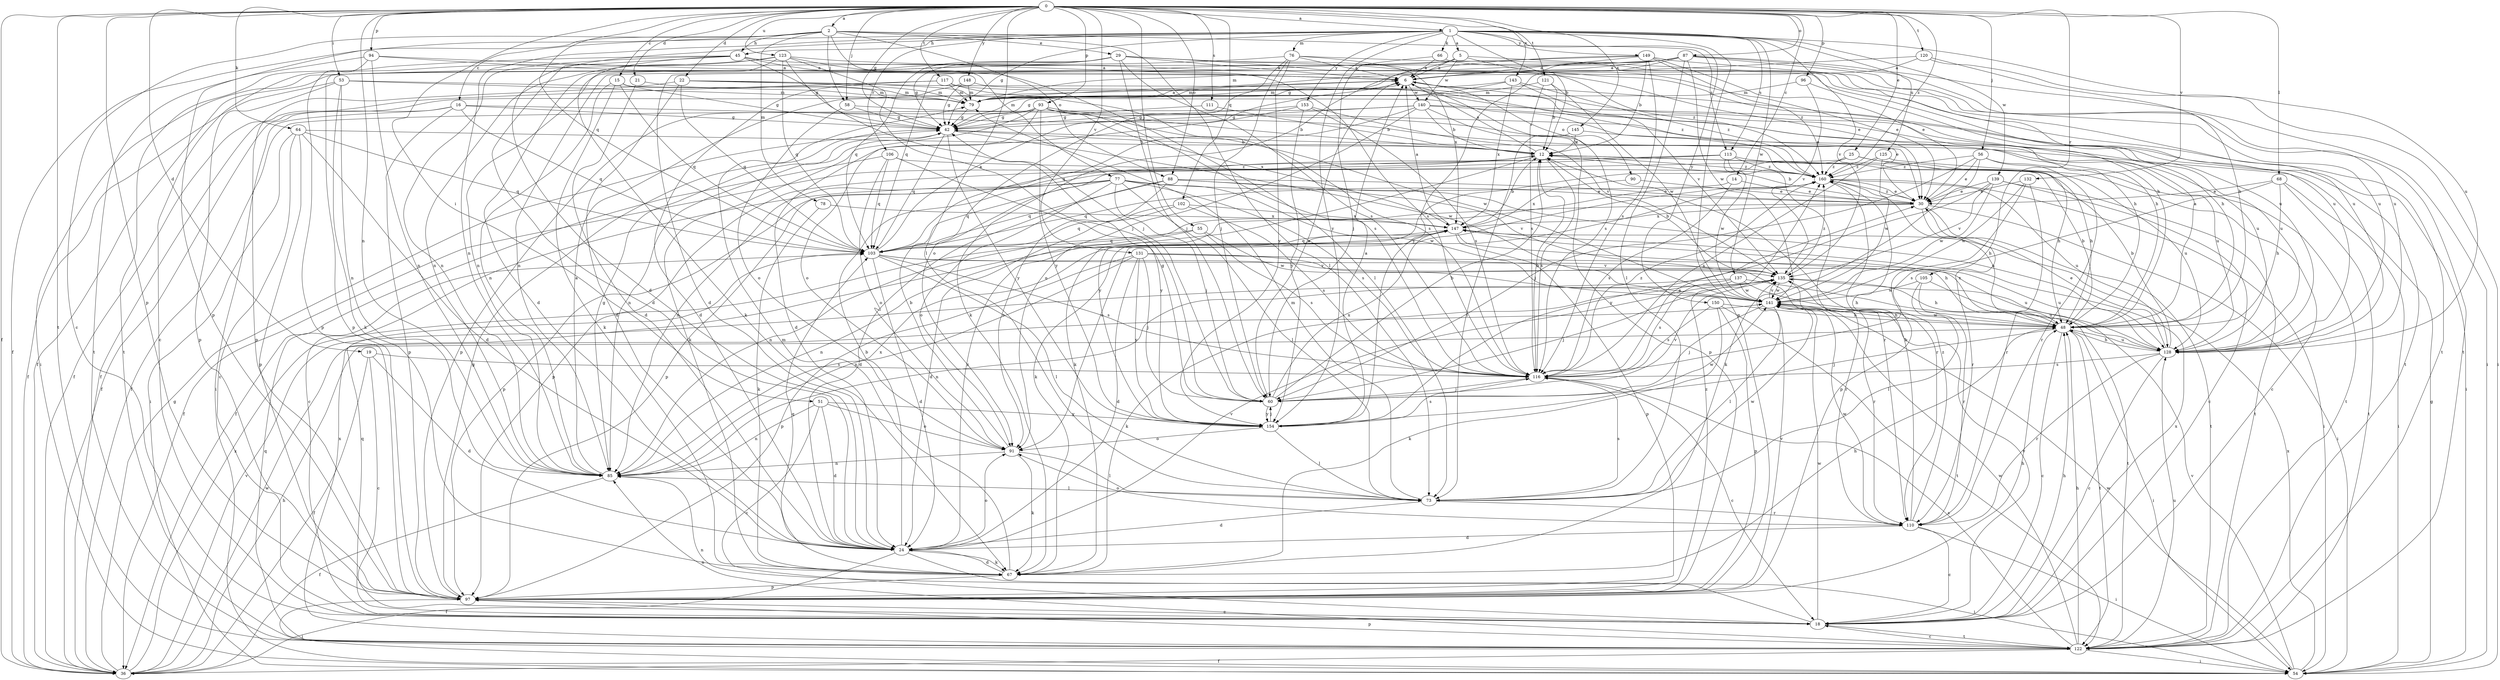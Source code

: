 strict digraph  {
0;
1;
2;
5;
6;
12;
14;
15;
16;
18;
19;
21;
22;
24;
25;
29;
30;
36;
42;
45;
48;
51;
53;
54;
55;
56;
58;
60;
64;
66;
67;
68;
73;
76;
77;
78;
79;
85;
87;
88;
90;
91;
93;
94;
96;
97;
102;
103;
105;
106;
110;
111;
113;
116;
117;
120;
121;
122;
123;
125;
128;
131;
132;
135;
137;
139;
140;
141;
143;
145;
147;
148;
149;
150;
153;
154;
160;
0 -> 1  [label=a];
0 -> 2  [label=a];
0 -> 14  [label=c];
0 -> 15  [label=c];
0 -> 19  [label=d];
0 -> 21  [label=d];
0 -> 22  [label=d];
0 -> 25  [label=e];
0 -> 36  [label=f];
0 -> 42  [label=g];
0 -> 51  [label=i];
0 -> 53  [label=i];
0 -> 55  [label=j];
0 -> 56  [label=j];
0 -> 58  [label=j];
0 -> 64  [label=k];
0 -> 68  [label=l];
0 -> 73  [label=l];
0 -> 85  [label=n];
0 -> 87  [label=o];
0 -> 88  [label=o];
0 -> 93  [label=p];
0 -> 94  [label=p];
0 -> 96  [label=p];
0 -> 97  [label=p];
0 -> 102  [label=q];
0 -> 103  [label=q];
0 -> 105  [label=r];
0 -> 111  [label=s];
0 -> 117  [label=t];
0 -> 120  [label=t];
0 -> 121  [label=t];
0 -> 122  [label=t];
0 -> 123  [label=u];
0 -> 131  [label=v];
0 -> 132  [label=v];
0 -> 143  [label=x];
0 -> 145  [label=x];
0 -> 148  [label=y];
0 -> 160  [label=z];
1 -> 5  [label=a];
1 -> 12  [label=b];
1 -> 24  [label=d];
1 -> 36  [label=f];
1 -> 42  [label=g];
1 -> 45  [label=h];
1 -> 66  [label=k];
1 -> 76  [label=m];
1 -> 85  [label=n];
1 -> 97  [label=p];
1 -> 106  [label=r];
1 -> 113  [label=s];
1 -> 125  [label=u];
1 -> 128  [label=u];
1 -> 135  [label=v];
1 -> 137  [label=w];
1 -> 139  [label=w];
1 -> 149  [label=y];
1 -> 150  [label=y];
1 -> 153  [label=y];
1 -> 154  [label=y];
2 -> 16  [label=c];
2 -> 18  [label=c];
2 -> 29  [label=e];
2 -> 45  [label=h];
2 -> 58  [label=j];
2 -> 73  [label=l];
2 -> 77  [label=m];
2 -> 78  [label=m];
2 -> 88  [label=o];
2 -> 97  [label=p];
2 -> 113  [label=s];
5 -> 6  [label=a];
5 -> 30  [label=e];
5 -> 67  [label=k];
5 -> 85  [label=n];
5 -> 128  [label=u];
5 -> 140  [label=w];
6 -> 79  [label=m];
6 -> 90  [label=o];
6 -> 116  [label=s];
6 -> 122  [label=t];
6 -> 140  [label=w];
12 -> 6  [label=a];
12 -> 67  [label=k];
12 -> 116  [label=s];
12 -> 160  [label=z];
14 -> 30  [label=e];
14 -> 103  [label=q];
14 -> 116  [label=s];
15 -> 42  [label=g];
15 -> 67  [label=k];
15 -> 79  [label=m];
15 -> 85  [label=n];
15 -> 103  [label=q];
16 -> 36  [label=f];
16 -> 42  [label=g];
16 -> 54  [label=i];
16 -> 97  [label=p];
16 -> 103  [label=q];
16 -> 160  [label=z];
18 -> 48  [label=h];
18 -> 85  [label=n];
18 -> 103  [label=q];
18 -> 122  [label=t];
18 -> 135  [label=v];
18 -> 141  [label=w];
18 -> 147  [label=x];
19 -> 18  [label=c];
19 -> 24  [label=d];
19 -> 36  [label=f];
19 -> 116  [label=s];
21 -> 24  [label=d];
21 -> 79  [label=m];
22 -> 24  [label=d];
22 -> 30  [label=e];
22 -> 48  [label=h];
22 -> 79  [label=m];
22 -> 97  [label=p];
22 -> 103  [label=q];
24 -> 12  [label=b];
24 -> 36  [label=f];
24 -> 54  [label=i];
24 -> 67  [label=k];
24 -> 91  [label=o];
24 -> 135  [label=v];
24 -> 160  [label=z];
25 -> 48  [label=h];
25 -> 97  [label=p];
25 -> 128  [label=u];
25 -> 154  [label=y];
25 -> 160  [label=z];
29 -> 6  [label=a];
29 -> 42  [label=g];
29 -> 48  [label=h];
29 -> 54  [label=i];
29 -> 60  [label=j];
29 -> 97  [label=p];
29 -> 103  [label=q];
29 -> 116  [label=s];
29 -> 128  [label=u];
29 -> 160  [label=z];
30 -> 12  [label=b];
30 -> 54  [label=i];
30 -> 85  [label=n];
30 -> 110  [label=r];
30 -> 122  [label=t];
30 -> 147  [label=x];
30 -> 160  [label=z];
36 -> 42  [label=g];
36 -> 48  [label=h];
36 -> 135  [label=v];
36 -> 141  [label=w];
36 -> 147  [label=x];
42 -> 12  [label=b];
42 -> 85  [label=n];
42 -> 103  [label=q];
42 -> 141  [label=w];
42 -> 154  [label=y];
45 -> 6  [label=a];
45 -> 24  [label=d];
45 -> 30  [label=e];
45 -> 60  [label=j];
45 -> 67  [label=k];
45 -> 85  [label=n];
45 -> 122  [label=t];
48 -> 6  [label=a];
48 -> 12  [label=b];
48 -> 18  [label=c];
48 -> 54  [label=i];
48 -> 60  [label=j];
48 -> 122  [label=t];
48 -> 128  [label=u];
48 -> 141  [label=w];
48 -> 147  [label=x];
51 -> 18  [label=c];
51 -> 24  [label=d];
51 -> 85  [label=n];
51 -> 91  [label=o];
51 -> 154  [label=y];
53 -> 36  [label=f];
53 -> 67  [label=k];
53 -> 79  [label=m];
53 -> 85  [label=n];
53 -> 97  [label=p];
53 -> 116  [label=s];
54 -> 42  [label=g];
54 -> 135  [label=v];
54 -> 141  [label=w];
54 -> 147  [label=x];
55 -> 85  [label=n];
55 -> 103  [label=q];
55 -> 116  [label=s];
55 -> 141  [label=w];
56 -> 30  [label=e];
56 -> 60  [label=j];
56 -> 67  [label=k];
56 -> 110  [label=r];
56 -> 122  [label=t];
56 -> 160  [label=z];
58 -> 12  [label=b];
58 -> 42  [label=g];
58 -> 91  [label=o];
60 -> 6  [label=a];
60 -> 12  [label=b];
60 -> 42  [label=g];
60 -> 135  [label=v];
60 -> 147  [label=x];
60 -> 154  [label=y];
64 -> 12  [label=b];
64 -> 18  [label=c];
64 -> 24  [label=d];
64 -> 54  [label=i];
64 -> 97  [label=p];
64 -> 103  [label=q];
66 -> 6  [label=a];
66 -> 60  [label=j];
66 -> 128  [label=u];
67 -> 24  [label=d];
67 -> 48  [label=h];
67 -> 79  [label=m];
67 -> 97  [label=p];
67 -> 103  [label=q];
68 -> 30  [label=e];
68 -> 48  [label=h];
68 -> 54  [label=i];
68 -> 116  [label=s];
68 -> 122  [label=t];
73 -> 24  [label=d];
73 -> 79  [label=m];
73 -> 110  [label=r];
73 -> 116  [label=s];
73 -> 141  [label=w];
76 -> 6  [label=a];
76 -> 60  [label=j];
76 -> 85  [label=n];
76 -> 91  [label=o];
76 -> 122  [label=t];
76 -> 147  [label=x];
76 -> 154  [label=y];
77 -> 18  [label=c];
77 -> 30  [label=e];
77 -> 60  [label=j];
77 -> 73  [label=l];
77 -> 91  [label=o];
77 -> 97  [label=p];
77 -> 103  [label=q];
77 -> 116  [label=s];
77 -> 141  [label=w];
78 -> 67  [label=k];
78 -> 147  [label=x];
79 -> 6  [label=a];
79 -> 42  [label=g];
85 -> 6  [label=a];
85 -> 36  [label=f];
85 -> 42  [label=g];
85 -> 73  [label=l];
85 -> 147  [label=x];
87 -> 6  [label=a];
87 -> 24  [label=d];
87 -> 36  [label=f];
87 -> 54  [label=i];
87 -> 73  [label=l];
87 -> 79  [label=m];
87 -> 122  [label=t];
87 -> 128  [label=u];
87 -> 141  [label=w];
87 -> 154  [label=y];
88 -> 24  [label=d];
88 -> 30  [label=e];
88 -> 91  [label=o];
88 -> 103  [label=q];
88 -> 128  [label=u];
88 -> 135  [label=v];
90 -> 30  [label=e];
90 -> 147  [label=x];
91 -> 12  [label=b];
91 -> 67  [label=k];
91 -> 73  [label=l];
91 -> 85  [label=n];
93 -> 30  [label=e];
93 -> 42  [label=g];
93 -> 67  [label=k];
93 -> 91  [label=o];
93 -> 97  [label=p];
93 -> 128  [label=u];
93 -> 141  [label=w];
93 -> 147  [label=x];
93 -> 154  [label=y];
94 -> 6  [label=a];
94 -> 73  [label=l];
94 -> 85  [label=n];
94 -> 97  [label=p];
94 -> 122  [label=t];
96 -> 48  [label=h];
96 -> 79  [label=m];
96 -> 135  [label=v];
97 -> 18  [label=c];
97 -> 42  [label=g];
97 -> 48  [label=h];
97 -> 54  [label=i];
97 -> 135  [label=v];
97 -> 160  [label=z];
102 -> 24  [label=d];
102 -> 103  [label=q];
102 -> 116  [label=s];
102 -> 147  [label=x];
103 -> 6  [label=a];
103 -> 24  [label=d];
103 -> 73  [label=l];
103 -> 116  [label=s];
103 -> 128  [label=u];
103 -> 135  [label=v];
105 -> 73  [label=l];
105 -> 110  [label=r];
105 -> 122  [label=t];
105 -> 141  [label=w];
106 -> 36  [label=f];
106 -> 91  [label=o];
106 -> 103  [label=q];
106 -> 154  [label=y];
106 -> 160  [label=z];
110 -> 12  [label=b];
110 -> 18  [label=c];
110 -> 24  [label=d];
110 -> 54  [label=i];
110 -> 91  [label=o];
110 -> 141  [label=w];
110 -> 160  [label=z];
111 -> 12  [label=b];
111 -> 42  [label=g];
113 -> 36  [label=f];
113 -> 48  [label=h];
113 -> 85  [label=n];
113 -> 97  [label=p];
113 -> 110  [label=r];
113 -> 141  [label=w];
113 -> 160  [label=z];
116 -> 12  [label=b];
116 -> 18  [label=c];
116 -> 30  [label=e];
116 -> 60  [label=j];
116 -> 160  [label=z];
117 -> 24  [label=d];
117 -> 36  [label=f];
117 -> 79  [label=m];
117 -> 116  [label=s];
117 -> 160  [label=z];
120 -> 6  [label=a];
120 -> 48  [label=h];
120 -> 54  [label=i];
120 -> 79  [label=m];
121 -> 12  [label=b];
121 -> 79  [label=m];
121 -> 116  [label=s];
121 -> 141  [label=w];
122 -> 18  [label=c];
122 -> 36  [label=f];
122 -> 48  [label=h];
122 -> 54  [label=i];
122 -> 85  [label=n];
122 -> 97  [label=p];
122 -> 103  [label=q];
122 -> 116  [label=s];
122 -> 128  [label=u];
122 -> 141  [label=w];
122 -> 147  [label=x];
123 -> 6  [label=a];
123 -> 18  [label=c];
123 -> 24  [label=d];
123 -> 42  [label=g];
123 -> 60  [label=j];
123 -> 85  [label=n];
123 -> 103  [label=q];
123 -> 116  [label=s];
125 -> 18  [label=c];
125 -> 116  [label=s];
125 -> 141  [label=w];
125 -> 160  [label=z];
128 -> 12  [label=b];
128 -> 18  [label=c];
128 -> 30  [label=e];
128 -> 48  [label=h];
128 -> 110  [label=r];
128 -> 116  [label=s];
131 -> 24  [label=d];
131 -> 60  [label=j];
131 -> 85  [label=n];
131 -> 97  [label=p];
131 -> 110  [label=r];
131 -> 128  [label=u];
131 -> 135  [label=v];
131 -> 154  [label=y];
132 -> 30  [label=e];
132 -> 97  [label=p];
132 -> 110  [label=r];
132 -> 141  [label=w];
135 -> 12  [label=b];
135 -> 48  [label=h];
135 -> 60  [label=j];
135 -> 110  [label=r];
135 -> 141  [label=w];
135 -> 160  [label=z];
137 -> 48  [label=h];
137 -> 67  [label=k];
137 -> 85  [label=n];
137 -> 116  [label=s];
137 -> 128  [label=u];
137 -> 141  [label=w];
139 -> 18  [label=c];
139 -> 30  [label=e];
139 -> 122  [label=t];
139 -> 135  [label=v];
139 -> 141  [label=w];
139 -> 154  [label=y];
140 -> 12  [label=b];
140 -> 36  [label=f];
140 -> 42  [label=g];
140 -> 54  [label=i];
140 -> 91  [label=o];
140 -> 97  [label=p];
140 -> 103  [label=q];
140 -> 128  [label=u];
141 -> 48  [label=h];
141 -> 60  [label=j];
141 -> 73  [label=l];
141 -> 135  [label=v];
143 -> 42  [label=g];
143 -> 79  [label=m];
143 -> 135  [label=v];
143 -> 147  [label=x];
143 -> 160  [label=z];
145 -> 12  [label=b];
145 -> 73  [label=l];
145 -> 128  [label=u];
147 -> 6  [label=a];
147 -> 12  [label=b];
147 -> 48  [label=h];
147 -> 97  [label=p];
147 -> 103  [label=q];
148 -> 36  [label=f];
148 -> 42  [label=g];
148 -> 48  [label=h];
148 -> 79  [label=m];
149 -> 6  [label=a];
149 -> 12  [label=b];
149 -> 30  [label=e];
149 -> 42  [label=g];
149 -> 103  [label=q];
149 -> 116  [label=s];
149 -> 128  [label=u];
149 -> 160  [label=z];
150 -> 48  [label=h];
150 -> 67  [label=k];
150 -> 97  [label=p];
150 -> 116  [label=s];
150 -> 122  [label=t];
153 -> 24  [label=d];
153 -> 42  [label=g];
153 -> 116  [label=s];
153 -> 135  [label=v];
153 -> 154  [label=y];
154 -> 6  [label=a];
154 -> 60  [label=j];
154 -> 73  [label=l];
154 -> 91  [label=o];
154 -> 116  [label=s];
154 -> 141  [label=w];
160 -> 30  [label=e];
160 -> 48  [label=h];
160 -> 54  [label=i];
160 -> 67  [label=k];
160 -> 91  [label=o];
160 -> 110  [label=r];
160 -> 128  [label=u];
}
